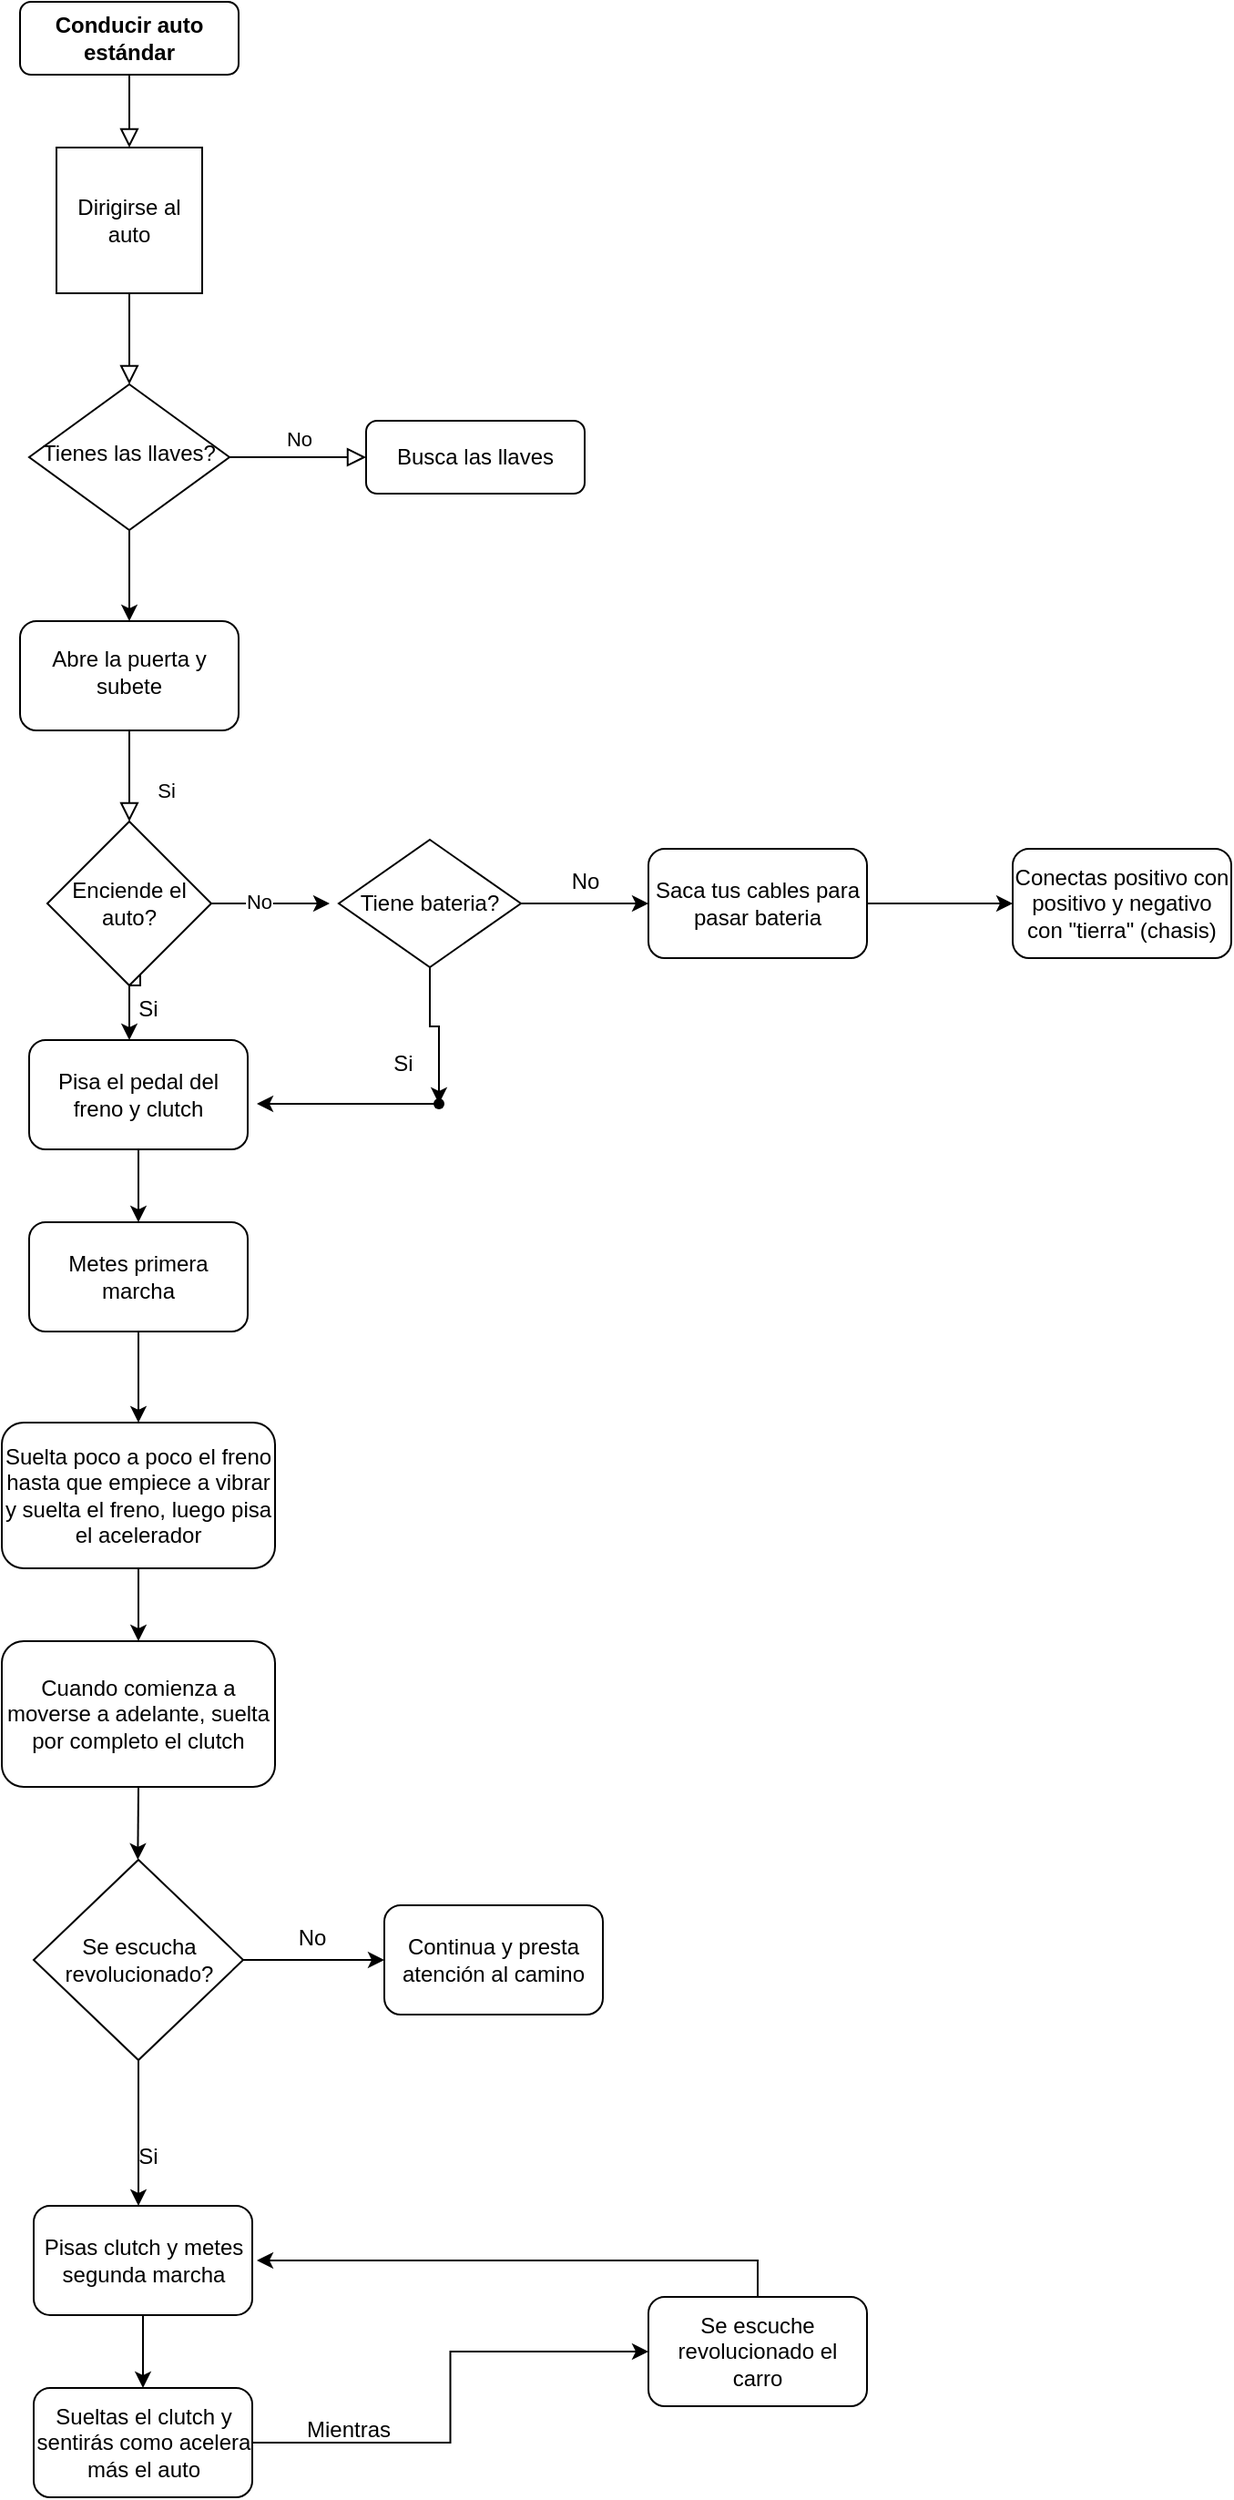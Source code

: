 <mxfile version="27.0.9">
  <diagram id="C5RBs43oDa-KdzZeNtuy" name="Page-1">
    <mxGraphModel dx="756" dy="562" grid="1" gridSize="10" guides="1" tooltips="1" connect="1" arrows="1" fold="1" page="1" pageScale="1" pageWidth="827" pageHeight="1169" math="0" shadow="0">
      <root>
        <mxCell id="WIyWlLk6GJQsqaUBKTNV-0" />
        <mxCell id="WIyWlLk6GJQsqaUBKTNV-1" parent="WIyWlLk6GJQsqaUBKTNV-0" />
        <mxCell id="WIyWlLk6GJQsqaUBKTNV-2" value="" style="rounded=0;html=1;jettySize=auto;orthogonalLoop=1;fontSize=11;endArrow=block;endFill=0;endSize=8;strokeWidth=1;shadow=0;labelBackgroundColor=none;edgeStyle=orthogonalEdgeStyle;" parent="WIyWlLk6GJQsqaUBKTNV-1" source="WIyWlLk6GJQsqaUBKTNV-3" edge="1">
          <mxGeometry relative="1" as="geometry">
            <mxPoint x="220" y="160" as="targetPoint" />
          </mxGeometry>
        </mxCell>
        <mxCell id="WIyWlLk6GJQsqaUBKTNV-3" value="&lt;b&gt;Conducir auto estándar&lt;/b&gt;" style="rounded=1;whiteSpace=wrap;html=1;fontSize=12;glass=0;strokeWidth=1;shadow=0;" parent="WIyWlLk6GJQsqaUBKTNV-1" vertex="1">
          <mxGeometry x="160" y="80" width="120" height="40" as="geometry" />
        </mxCell>
        <mxCell id="WIyWlLk6GJQsqaUBKTNV-4" value="" style="rounded=0;html=1;jettySize=auto;orthogonalLoop=1;fontSize=11;endArrow=block;endFill=0;endSize=8;strokeWidth=1;shadow=0;labelBackgroundColor=none;edgeStyle=orthogonalEdgeStyle;exitX=0.5;exitY=1;exitDx=0;exitDy=0;" parent="WIyWlLk6GJQsqaUBKTNV-1" source="mOznKIeRAMZLngZkxRj4-0" edge="1">
          <mxGeometry y="20" relative="1" as="geometry">
            <mxPoint as="offset" />
            <mxPoint x="220" y="260" as="sourcePoint" />
            <mxPoint x="220" y="290" as="targetPoint" />
          </mxGeometry>
        </mxCell>
        <mxCell id="WIyWlLk6GJQsqaUBKTNV-8" value="Si" style="rounded=0;html=1;jettySize=auto;orthogonalLoop=1;fontSize=11;endArrow=block;endFill=0;endSize=8;strokeWidth=1;shadow=0;labelBackgroundColor=none;edgeStyle=orthogonalEdgeStyle;exitX=0.5;exitY=1;exitDx=0;exitDy=0;" parent="WIyWlLk6GJQsqaUBKTNV-1" source="mOznKIeRAMZLngZkxRj4-33" edge="1">
          <mxGeometry x="0.333" y="20" relative="1" as="geometry">
            <mxPoint as="offset" />
            <mxPoint x="220" y="500" as="sourcePoint" />
            <mxPoint x="220.0" y="530.0" as="targetPoint" />
          </mxGeometry>
        </mxCell>
        <mxCell id="WIyWlLk6GJQsqaUBKTNV-9" value="No" style="edgeStyle=orthogonalEdgeStyle;rounded=0;html=1;jettySize=auto;orthogonalLoop=1;fontSize=11;endArrow=block;endFill=0;endSize=8;strokeWidth=1;shadow=0;labelBackgroundColor=none;" parent="WIyWlLk6GJQsqaUBKTNV-1" source="WIyWlLk6GJQsqaUBKTNV-10" target="WIyWlLk6GJQsqaUBKTNV-12" edge="1">
          <mxGeometry y="10" relative="1" as="geometry">
            <mxPoint as="offset" />
          </mxGeometry>
        </mxCell>
        <mxCell id="mOznKIeRAMZLngZkxRj4-34" value="" style="edgeStyle=orthogonalEdgeStyle;rounded=0;orthogonalLoop=1;jettySize=auto;html=1;" edge="1" parent="WIyWlLk6GJQsqaUBKTNV-1" source="WIyWlLk6GJQsqaUBKTNV-10" target="mOznKIeRAMZLngZkxRj4-33">
          <mxGeometry relative="1" as="geometry" />
        </mxCell>
        <mxCell id="WIyWlLk6GJQsqaUBKTNV-10" value="Tienes las llaves?" style="rhombus;whiteSpace=wrap;html=1;shadow=0;fontFamily=Helvetica;fontSize=12;align=center;strokeWidth=1;spacing=6;spacingTop=-4;" parent="WIyWlLk6GJQsqaUBKTNV-1" vertex="1">
          <mxGeometry x="165" y="290" width="110" height="80" as="geometry" />
        </mxCell>
        <mxCell id="WIyWlLk6GJQsqaUBKTNV-12" value="Busca las llaves" style="rounded=1;whiteSpace=wrap;html=1;fontSize=12;glass=0;strokeWidth=1;shadow=0;" parent="WIyWlLk6GJQsqaUBKTNV-1" vertex="1">
          <mxGeometry x="350" y="310" width="120" height="40" as="geometry" />
        </mxCell>
        <mxCell id="mOznKIeRAMZLngZkxRj4-0" value="Dirigirse al auto" style="whiteSpace=wrap;html=1;aspect=fixed;" vertex="1" parent="WIyWlLk6GJQsqaUBKTNV-1">
          <mxGeometry x="180" y="160" width="80" height="80" as="geometry" />
        </mxCell>
        <mxCell id="mOznKIeRAMZLngZkxRj4-21" value="" style="edgeStyle=orthogonalEdgeStyle;rounded=0;orthogonalLoop=1;jettySize=auto;html=1;exitX=0.5;exitY=1;exitDx=0;exitDy=0;" edge="1" parent="WIyWlLk6GJQsqaUBKTNV-1" source="mOznKIeRAMZLngZkxRj4-24" target="mOznKIeRAMZLngZkxRj4-20">
          <mxGeometry relative="1" as="geometry">
            <mxPoint x="225.0" y="590" as="sourcePoint" />
            <Array as="points">
              <mxPoint x="225" y="610" />
              <mxPoint x="225" y="600" />
              <mxPoint x="226" y="600" />
              <mxPoint x="226" y="620" />
              <mxPoint x="220" y="620" />
            </Array>
          </mxGeometry>
        </mxCell>
        <mxCell id="mOznKIeRAMZLngZkxRj4-23" value="" style="edgeStyle=orthogonalEdgeStyle;rounded=0;orthogonalLoop=1;jettySize=auto;html=1;" edge="1" parent="WIyWlLk6GJQsqaUBKTNV-1" source="mOznKIeRAMZLngZkxRj4-20" target="mOznKIeRAMZLngZkxRj4-22">
          <mxGeometry relative="1" as="geometry" />
        </mxCell>
        <mxCell id="mOznKIeRAMZLngZkxRj4-20" value="Pisa el pedal del freno y clutch" style="rounded=1;whiteSpace=wrap;html=1;" vertex="1" parent="WIyWlLk6GJQsqaUBKTNV-1">
          <mxGeometry x="165" y="650" width="120" height="60" as="geometry" />
        </mxCell>
        <mxCell id="mOznKIeRAMZLngZkxRj4-38" value="" style="edgeStyle=orthogonalEdgeStyle;rounded=0;orthogonalLoop=1;jettySize=auto;html=1;exitX=0.5;exitY=1;exitDx=0;exitDy=0;entryX=0.5;entryY=0;entryDx=0;entryDy=0;" edge="1" parent="WIyWlLk6GJQsqaUBKTNV-1" source="mOznKIeRAMZLngZkxRj4-22" target="mOznKIeRAMZLngZkxRj4-39">
          <mxGeometry relative="1" as="geometry">
            <mxPoint x="375" y="780" as="targetPoint" />
          </mxGeometry>
        </mxCell>
        <mxCell id="mOznKIeRAMZLngZkxRj4-22" value="Metes primera marcha" style="rounded=1;whiteSpace=wrap;html=1;" vertex="1" parent="WIyWlLk6GJQsqaUBKTNV-1">
          <mxGeometry x="165" y="750" width="120" height="60" as="geometry" />
        </mxCell>
        <mxCell id="mOznKIeRAMZLngZkxRj4-26" value="" style="edgeStyle=orthogonalEdgeStyle;rounded=0;orthogonalLoop=1;jettySize=auto;html=1;" edge="1" parent="WIyWlLk6GJQsqaUBKTNV-1" source="mOznKIeRAMZLngZkxRj4-24">
          <mxGeometry relative="1" as="geometry">
            <mxPoint x="330" y="575" as="targetPoint" />
          </mxGeometry>
        </mxCell>
        <mxCell id="mOznKIeRAMZLngZkxRj4-28" value="No" style="edgeLabel;html=1;align=center;verticalAlign=middle;resizable=0;points=[];" vertex="1" connectable="0" parent="mOznKIeRAMZLngZkxRj4-26">
          <mxGeometry x="-0.217" y="1" relative="1" as="geometry">
            <mxPoint as="offset" />
          </mxGeometry>
        </mxCell>
        <mxCell id="mOznKIeRAMZLngZkxRj4-24" value="Enciende el auto?" style="rhombus;whiteSpace=wrap;html=1;" vertex="1" parent="WIyWlLk6GJQsqaUBKTNV-1">
          <mxGeometry x="175" y="530" width="90" height="90" as="geometry" />
        </mxCell>
        <mxCell id="mOznKIeRAMZLngZkxRj4-30" value="" style="edgeStyle=orthogonalEdgeStyle;rounded=0;orthogonalLoop=1;jettySize=auto;html=1;exitX=0.5;exitY=1;exitDx=0;exitDy=0;entryX=0.326;entryY=0.196;entryDx=0;entryDy=0;entryPerimeter=0;" edge="1" parent="WIyWlLk6GJQsqaUBKTNV-1" source="mOznKIeRAMZLngZkxRj4-42" target="mOznKIeRAMZLngZkxRj4-29">
          <mxGeometry relative="1" as="geometry">
            <mxPoint x="390" y="605" as="sourcePoint" />
            <mxPoint x="390" y="680" as="targetPoint" />
          </mxGeometry>
        </mxCell>
        <mxCell id="mOznKIeRAMZLngZkxRj4-27" value="Si" style="text;html=1;align=center;verticalAlign=middle;resizable=0;points=[];autosize=1;strokeColor=none;fillColor=none;" vertex="1" parent="WIyWlLk6GJQsqaUBKTNV-1">
          <mxGeometry x="215" y="618" width="30" height="30" as="geometry" />
        </mxCell>
        <mxCell id="mOznKIeRAMZLngZkxRj4-31" value="" style="edgeStyle=orthogonalEdgeStyle;rounded=0;orthogonalLoop=1;jettySize=auto;html=1;" edge="1" parent="WIyWlLk6GJQsqaUBKTNV-1" source="mOznKIeRAMZLngZkxRj4-29">
          <mxGeometry relative="1" as="geometry">
            <mxPoint x="290" y="685" as="targetPoint" />
          </mxGeometry>
        </mxCell>
        <mxCell id="mOznKIeRAMZLngZkxRj4-29" value="" style="shape=waypoint;sketch=0;size=6;pointerEvents=1;points=[];fillColor=default;resizable=0;rotatable=0;perimeter=centerPerimeter;snapToPoint=1;" vertex="1" parent="WIyWlLk6GJQsqaUBKTNV-1">
          <mxGeometry x="380" y="675" width="20" height="20" as="geometry" />
        </mxCell>
        <mxCell id="mOznKIeRAMZLngZkxRj4-32" value="Si" style="text;html=1;align=center;verticalAlign=middle;resizable=0;points=[];autosize=1;strokeColor=none;fillColor=none;" vertex="1" parent="WIyWlLk6GJQsqaUBKTNV-1">
          <mxGeometry x="355" y="648" width="30" height="30" as="geometry" />
        </mxCell>
        <mxCell id="mOznKIeRAMZLngZkxRj4-33" value="Abre la puerta y subete" style="rounded=1;whiteSpace=wrap;html=1;shadow=0;strokeWidth=1;spacing=6;spacingTop=-4;" vertex="1" parent="WIyWlLk6GJQsqaUBKTNV-1">
          <mxGeometry x="160" y="420" width="120" height="60" as="geometry" />
        </mxCell>
        <mxCell id="mOznKIeRAMZLngZkxRj4-41" value="" style="edgeStyle=orthogonalEdgeStyle;rounded=0;orthogonalLoop=1;jettySize=auto;html=1;exitX=0.5;exitY=1;exitDx=0;exitDy=0;" edge="1" parent="WIyWlLk6GJQsqaUBKTNV-1" source="mOznKIeRAMZLngZkxRj4-39" target="mOznKIeRAMZLngZkxRj4-40">
          <mxGeometry relative="1" as="geometry" />
        </mxCell>
        <mxCell id="mOznKIeRAMZLngZkxRj4-39" value="Suelta poco a poco el freno hasta que empiece a vibrar y suelta el freno, luego pisa el acelerador" style="rounded=1;whiteSpace=wrap;html=1;" vertex="1" parent="WIyWlLk6GJQsqaUBKTNV-1">
          <mxGeometry x="150" y="860" width="150" height="80" as="geometry" />
        </mxCell>
        <mxCell id="mOznKIeRAMZLngZkxRj4-40" value="Cuando comienza a moverse a adelante, suelta por completo el clutch" style="rounded=1;whiteSpace=wrap;html=1;" vertex="1" parent="WIyWlLk6GJQsqaUBKTNV-1">
          <mxGeometry x="150" y="980" width="150" height="80" as="geometry" />
        </mxCell>
        <mxCell id="mOznKIeRAMZLngZkxRj4-46" value="" style="edgeStyle=orthogonalEdgeStyle;rounded=0;orthogonalLoop=1;jettySize=auto;html=1;" edge="1" parent="WIyWlLk6GJQsqaUBKTNV-1" source="mOznKIeRAMZLngZkxRj4-42" target="mOznKIeRAMZLngZkxRj4-45">
          <mxGeometry relative="1" as="geometry" />
        </mxCell>
        <mxCell id="mOznKIeRAMZLngZkxRj4-42" value="Tiene bateria?" style="rhombus;whiteSpace=wrap;html=1;" vertex="1" parent="WIyWlLk6GJQsqaUBKTNV-1">
          <mxGeometry x="335" y="540" width="100" height="70" as="geometry" />
        </mxCell>
        <mxCell id="mOznKIeRAMZLngZkxRj4-60" value="" style="edgeStyle=orthogonalEdgeStyle;rounded=0;orthogonalLoop=1;jettySize=auto;html=1;" edge="1" parent="WIyWlLk6GJQsqaUBKTNV-1" source="mOznKIeRAMZLngZkxRj4-45" target="mOznKIeRAMZLngZkxRj4-59">
          <mxGeometry relative="1" as="geometry" />
        </mxCell>
        <mxCell id="mOznKIeRAMZLngZkxRj4-45" value="Saca tus cables para pasar bateria" style="rounded=1;whiteSpace=wrap;html=1;" vertex="1" parent="WIyWlLk6GJQsqaUBKTNV-1">
          <mxGeometry x="505" y="545" width="120" height="60" as="geometry" />
        </mxCell>
        <mxCell id="mOznKIeRAMZLngZkxRj4-47" value="No" style="text;html=1;align=center;verticalAlign=middle;resizable=0;points=[];autosize=1;strokeColor=none;fillColor=none;" vertex="1" parent="WIyWlLk6GJQsqaUBKTNV-1">
          <mxGeometry x="450" y="548" width="40" height="30" as="geometry" />
        </mxCell>
        <mxCell id="mOznKIeRAMZLngZkxRj4-53" value="" style="edgeStyle=orthogonalEdgeStyle;rounded=0;orthogonalLoop=1;jettySize=auto;html=1;" edge="1" parent="WIyWlLk6GJQsqaUBKTNV-1" source="mOznKIeRAMZLngZkxRj4-50" target="mOznKIeRAMZLngZkxRj4-52">
          <mxGeometry relative="1" as="geometry" />
        </mxCell>
        <mxCell id="mOznKIeRAMZLngZkxRj4-56" value="" style="edgeStyle=orthogonalEdgeStyle;rounded=0;orthogonalLoop=1;jettySize=auto;html=1;" edge="1" parent="WIyWlLk6GJQsqaUBKTNV-1" source="mOznKIeRAMZLngZkxRj4-50">
          <mxGeometry relative="1" as="geometry">
            <mxPoint x="225" y="1290" as="targetPoint" />
          </mxGeometry>
        </mxCell>
        <mxCell id="mOznKIeRAMZLngZkxRj4-50" value="Se escucha revolucionado?" style="rhombus;whiteSpace=wrap;html=1;" vertex="1" parent="WIyWlLk6GJQsqaUBKTNV-1">
          <mxGeometry x="167.5" y="1100" width="115" height="110" as="geometry" />
        </mxCell>
        <mxCell id="mOznKIeRAMZLngZkxRj4-51" value="" style="endArrow=classic;html=1;rounded=0;exitX=0.5;exitY=1;exitDx=0;exitDy=0;" edge="1" parent="WIyWlLk6GJQsqaUBKTNV-1" source="mOznKIeRAMZLngZkxRj4-40">
          <mxGeometry width="50" height="50" relative="1" as="geometry">
            <mxPoint x="224.66" y="1000" as="sourcePoint" />
            <mxPoint x="224.66" y="1100" as="targetPoint" />
          </mxGeometry>
        </mxCell>
        <mxCell id="mOznKIeRAMZLngZkxRj4-52" value="Continua y presta atención al camino" style="rounded=1;whiteSpace=wrap;html=1;" vertex="1" parent="WIyWlLk6GJQsqaUBKTNV-1">
          <mxGeometry x="360" y="1125" width="120" height="60" as="geometry" />
        </mxCell>
        <mxCell id="mOznKIeRAMZLngZkxRj4-54" value="No" style="text;html=1;align=center;verticalAlign=middle;resizable=0;points=[];autosize=1;strokeColor=none;fillColor=none;" vertex="1" parent="WIyWlLk6GJQsqaUBKTNV-1">
          <mxGeometry x="300" y="1128" width="40" height="30" as="geometry" />
        </mxCell>
        <mxCell id="mOznKIeRAMZLngZkxRj4-62" value="" style="edgeStyle=orthogonalEdgeStyle;rounded=0;orthogonalLoop=1;jettySize=auto;html=1;" edge="1" parent="WIyWlLk6GJQsqaUBKTNV-1" source="mOznKIeRAMZLngZkxRj4-55" target="mOznKIeRAMZLngZkxRj4-61">
          <mxGeometry relative="1" as="geometry" />
        </mxCell>
        <mxCell id="mOznKIeRAMZLngZkxRj4-55" value="Pisas clutch y metes segunda marcha" style="rounded=1;whiteSpace=wrap;html=1;" vertex="1" parent="WIyWlLk6GJQsqaUBKTNV-1">
          <mxGeometry x="167.5" y="1290" width="120" height="60" as="geometry" />
        </mxCell>
        <mxCell id="mOznKIeRAMZLngZkxRj4-57" value="Si" style="text;html=1;align=center;verticalAlign=middle;resizable=0;points=[];autosize=1;strokeColor=none;fillColor=none;" vertex="1" parent="WIyWlLk6GJQsqaUBKTNV-1">
          <mxGeometry x="215" y="1248" width="30" height="30" as="geometry" />
        </mxCell>
        <mxCell id="mOznKIeRAMZLngZkxRj4-59" value="Conectas positivo con positivo y negativo con &quot;tierra&quot; (chasis)" style="whiteSpace=wrap;html=1;rounded=1;" vertex="1" parent="WIyWlLk6GJQsqaUBKTNV-1">
          <mxGeometry x="705" y="545" width="120" height="60" as="geometry" />
        </mxCell>
        <mxCell id="mOznKIeRAMZLngZkxRj4-64" value="" style="edgeStyle=orthogonalEdgeStyle;rounded=0;orthogonalLoop=1;jettySize=auto;html=1;" edge="1" parent="WIyWlLk6GJQsqaUBKTNV-1" source="mOznKIeRAMZLngZkxRj4-61" target="mOznKIeRAMZLngZkxRj4-63">
          <mxGeometry relative="1" as="geometry" />
        </mxCell>
        <mxCell id="mOznKIeRAMZLngZkxRj4-61" value="Sueltas el clutch y sentirás como acelera más el auto" style="whiteSpace=wrap;html=1;rounded=1;" vertex="1" parent="WIyWlLk6GJQsqaUBKTNV-1">
          <mxGeometry x="167.5" y="1390" width="120" height="60" as="geometry" />
        </mxCell>
        <mxCell id="mOznKIeRAMZLngZkxRj4-63" value="Se escuche revolucionado el carro" style="whiteSpace=wrap;html=1;rounded=1;" vertex="1" parent="WIyWlLk6GJQsqaUBKTNV-1">
          <mxGeometry x="505" y="1340" width="120" height="60" as="geometry" />
        </mxCell>
        <mxCell id="mOznKIeRAMZLngZkxRj4-65" value="Mientras" style="text;html=1;align=center;verticalAlign=middle;resizable=0;points=[];autosize=1;strokeColor=none;fillColor=none;" vertex="1" parent="WIyWlLk6GJQsqaUBKTNV-1">
          <mxGeometry x="305" y="1398" width="70" height="30" as="geometry" />
        </mxCell>
        <mxCell id="mOznKIeRAMZLngZkxRj4-66" value="" style="endArrow=classic;html=1;rounded=0;exitX=0.5;exitY=0;exitDx=0;exitDy=0;" edge="1" parent="WIyWlLk6GJQsqaUBKTNV-1" source="mOznKIeRAMZLngZkxRj4-63">
          <mxGeometry width="50" height="50" relative="1" as="geometry">
            <mxPoint x="560" y="1320" as="sourcePoint" />
            <mxPoint x="290" y="1320" as="targetPoint" />
            <Array as="points">
              <mxPoint x="565" y="1320" />
            </Array>
          </mxGeometry>
        </mxCell>
      </root>
    </mxGraphModel>
  </diagram>
</mxfile>
